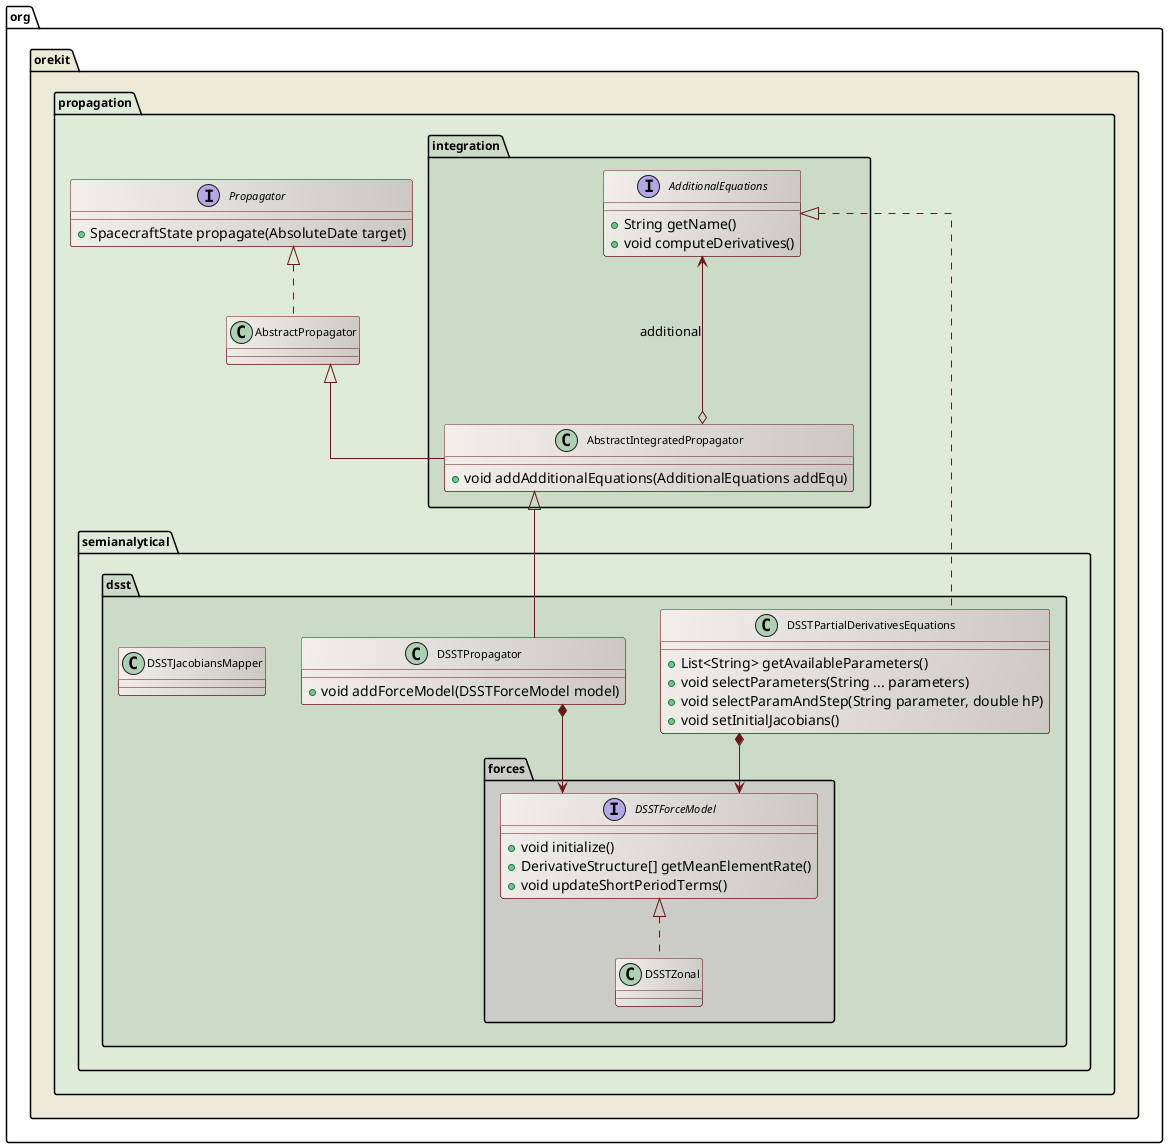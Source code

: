 ' Copyright 2002-2020 CS GROUP
' Licensed to CS GROUP (CS) under one or more
' contributor license agreements.  See the NOTICE file distributed with
' this work for additional information regarding copyright ownership.
' CS licenses this file to You under the Apache License, Version 2.0
' (the "License"); you may not use this file except in compliance with
' the License.  You may obtain a copy of the License at
'
'   http://www.apache.org/licenses/LICENSE-2.0
'
' Unless required by applicable law or agreed to in writing, software
' distributed under the License is distributed on an "AS IS" BASIS,
' WITHOUT WARRANTIES OR CONDITIONS OF ANY KIND, either express or implied.
' See the License for the specific language governing permissions and
' limitations under the License.
 
@startuml

  skinparam svek                  true
  skinparam ClassBackgroundColor  #F3EFEB/CCC9C5
  skinparam ClassArrowColor       #691616
  skinparam ClassBorderColor      #691616
  skinparam NoteBackgroundColor   #F3EFEB
  skinparam NoteBorderColor       #691616
  skinparam NoteFontColor         #691616
  skinparam ClassFontSize         11
  skinparam PackageFontSize       12
  skinparam linetype              ortho

  package org.orekit #ECEBD8 {

 
    package propagation #DDEBD8 {

      interface Propagator {
        + SpacecraftState propagate(AbsoluteDate target)
      }

      Propagator <|.. AbstractPropagator

      package integration #CBDBC8 {
        interface AdditionalEquations {
          +String getName()
          +void computeDerivatives()
        }
        class  AbstractIntegratedPropagator {
         +void addAdditionalEquations(AdditionalEquations addEqu)
        }
        AbstractPropagator <|-- AbstractIntegratedPropagator
        AdditionalEquations <---o AbstractIntegratedPropagator : additional
      }

      package semianalytical.dsst #CBDBC8 {

      	package forces #CCCCC7 {

        	interface DSSTForceModel {
          	   +void initialize()
        	   +DerivativeStructure[] getMeanElementRate()
               +void updateShortPeriodTerms()
        	}

          	class DSSTZonal
          		DSSTForceModel <|.. DSSTZonal

        }
    

       class DSSTPropagator {
         +void addForceModel(DSSTForceModel model)
       }

       class DSSTPartialDerivativesEquations {
          +List<String> getAvailableParameters()
          +void selectParameters(String ... parameters)
          +void selectParamAndStep(String parameter, double hP)
          +void setInitialJacobians()
       }

       class DSSTJacobiansMapper

       AdditionalEquations         <|..     DSSTPartialDerivativesEquations
       DSSTPartialDerivativesEquations *-->     DSSTForceModel
       AbstractIntegratedPropagator  <|--     DSSTPropagator
       DSSTPropagator          *--> DSSTForceModel

       }
    }

  }

@enduml
